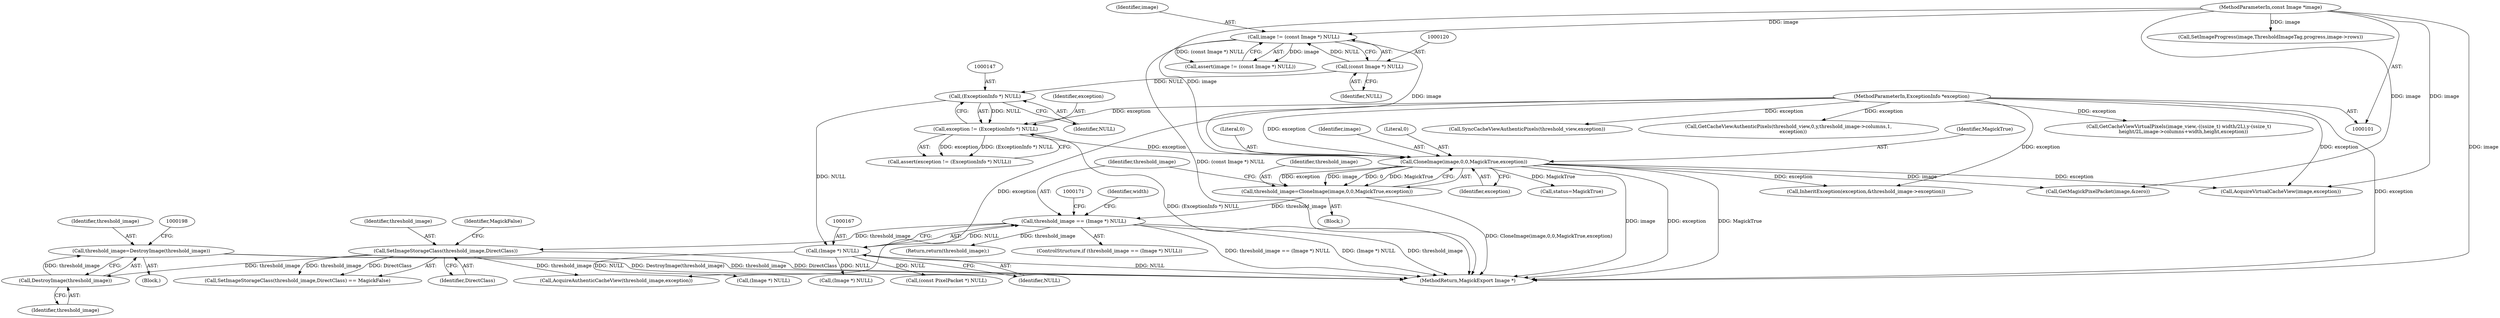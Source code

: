 digraph "0_ImageMagick_55e6dc49f1a381d9d511ee2f888fdc3e3c3e3953@pointer" {
"1000192" [label="(Call,threshold_image=DestroyImage(threshold_image))"];
"1000194" [label="(Call,DestroyImage(threshold_image))"];
"1000181" [label="(Call,SetImageStorageClass(threshold_image,DirectClass))"];
"1000164" [label="(Call,threshold_image == (Image *) NULL)"];
"1000155" [label="(Call,threshold_image=CloneImage(image,0,0,MagickTrue,exception))"];
"1000157" [label="(Call,CloneImage(image,0,0,MagickTrue,exception))"];
"1000117" [label="(Call,image != (const Image *) NULL)"];
"1000102" [label="(MethodParameterIn,const Image *image)"];
"1000119" [label="(Call,(const Image *) NULL)"];
"1000144" [label="(Call,exception != (ExceptionInfo *) NULL)"];
"1000106" [label="(MethodParameterIn,ExceptionInfo *exception)"];
"1000146" [label="(Call,(ExceptionInfo *) NULL)"];
"1000166" [label="(Call,(Image *) NULL)"];
"1000159" [label="(Literal,0)"];
"1000182" [label="(Identifier,threshold_image)"];
"1000889" [label="(MethodReturn,MagickExport Image *)"];
"1000177" [label="(Return,return(threshold_image);)"];
"1000170" [label="(Call,(Image *) NULL)"];
"1000833" [label="(Call,SyncCacheViewAuthenticPixels(threshold_view,exception))"];
"1000166" [label="(Call,(Image *) NULL)"];
"1000158" [label="(Identifier,image)"];
"1000162" [label="(Identifier,exception)"];
"1000282" [label="(Call,GetCacheViewAuthenticPixels(threshold_view,0,y,threshold_image->columns,1,\n      exception))"];
"1000107" [label="(Block,)"];
"1000186" [label="(Call,InheritException(exception,&threshold_image->exception))"];
"1000163" [label="(ControlStructure,if (threshold_image == (Image *) NULL))"];
"1000224" [label="(Call,AcquireAuthenticCacheView(threshold_image,exception))"];
"1000106" [label="(MethodParameterIn,ExceptionInfo *exception)"];
"1000119" [label="(Call,(const Image *) NULL)"];
"1000194" [label="(Call,DestroyImage(threshold_image))"];
"1000184" [label="(Identifier,MagickFalse)"];
"1000116" [label="(Call,assert(image != (const Image *) NULL))"];
"1000175" [label="(Identifier,width)"];
"1000197" [label="(Call,(Image *) NULL)"];
"1000160" [label="(Literal,0)"];
"1000118" [label="(Identifier,image)"];
"1000164" [label="(Call,threshold_image == (Image *) NULL)"];
"1000219" [label="(Call,AcquireVirtualCacheView(image,exception))"];
"1000102" [label="(MethodParameterIn,const Image *image)"];
"1000857" [label="(Call,SetImageProgress(image,ThresholdImageTag,progress,image->rows))"];
"1000161" [label="(Identifier,MagickTrue)"];
"1000155" [label="(Call,threshold_image=CloneImage(image,0,0,MagickTrue,exception))"];
"1000157" [label="(Call,CloneImage(image,0,0,MagickTrue,exception))"];
"1000193" [label="(Identifier,threshold_image)"];
"1000165" [label="(Identifier,threshold_image)"];
"1000156" [label="(Identifier,threshold_image)"];
"1000145" [label="(Identifier,exception)"];
"1000192" [label="(Call,threshold_image=DestroyImage(threshold_image))"];
"1000117" [label="(Call,image != (const Image *) NULL)"];
"1000143" [label="(Call,assert(exception != (ExceptionInfo *) NULL))"];
"1000183" [label="(Identifier,DirectClass)"];
"1000121" [label="(Identifier,NULL)"];
"1000295" [label="(Call,(const PixelPacket *) NULL)"];
"1000180" [label="(Call,SetImageStorageClass(threshold_image,DirectClass) == MagickFalse)"];
"1000144" [label="(Call,exception != (ExceptionInfo *) NULL)"];
"1000200" [label="(Call,status=MagickTrue)"];
"1000146" [label="(Call,(ExceptionInfo *) NULL)"];
"1000206" [label="(Call,GetMagickPixelPacket(image,&zero))"];
"1000195" [label="(Identifier,threshold_image)"];
"1000185" [label="(Block,)"];
"1000148" [label="(Identifier,NULL)"];
"1000181" [label="(Call,SetImageStorageClass(threshold_image,DirectClass))"];
"1000168" [label="(Identifier,NULL)"];
"1000258" [label="(Call,GetCacheViewVirtualPixels(image_view,-((ssize_t) width/2L),y-(ssize_t)\n      height/2L,image->columns+width,height,exception))"];
"1000192" -> "1000185"  [label="AST: "];
"1000192" -> "1000194"  [label="CFG: "];
"1000193" -> "1000192"  [label="AST: "];
"1000194" -> "1000192"  [label="AST: "];
"1000198" -> "1000192"  [label="CFG: "];
"1000192" -> "1000889"  [label="DDG: DestroyImage(threshold_image)"];
"1000192" -> "1000889"  [label="DDG: threshold_image"];
"1000194" -> "1000192"  [label="DDG: threshold_image"];
"1000194" -> "1000195"  [label="CFG: "];
"1000195" -> "1000194"  [label="AST: "];
"1000181" -> "1000194"  [label="DDG: threshold_image"];
"1000181" -> "1000180"  [label="AST: "];
"1000181" -> "1000183"  [label="CFG: "];
"1000182" -> "1000181"  [label="AST: "];
"1000183" -> "1000181"  [label="AST: "];
"1000184" -> "1000181"  [label="CFG: "];
"1000181" -> "1000889"  [label="DDG: DirectClass"];
"1000181" -> "1000180"  [label="DDG: threshold_image"];
"1000181" -> "1000180"  [label="DDG: DirectClass"];
"1000164" -> "1000181"  [label="DDG: threshold_image"];
"1000181" -> "1000224"  [label="DDG: threshold_image"];
"1000164" -> "1000163"  [label="AST: "];
"1000164" -> "1000166"  [label="CFG: "];
"1000165" -> "1000164"  [label="AST: "];
"1000166" -> "1000164"  [label="AST: "];
"1000171" -> "1000164"  [label="CFG: "];
"1000175" -> "1000164"  [label="CFG: "];
"1000164" -> "1000889"  [label="DDG: threshold_image == (Image *) NULL"];
"1000164" -> "1000889"  [label="DDG: (Image *) NULL"];
"1000164" -> "1000889"  [label="DDG: threshold_image"];
"1000155" -> "1000164"  [label="DDG: threshold_image"];
"1000166" -> "1000164"  [label="DDG: NULL"];
"1000164" -> "1000177"  [label="DDG: threshold_image"];
"1000155" -> "1000107"  [label="AST: "];
"1000155" -> "1000157"  [label="CFG: "];
"1000156" -> "1000155"  [label="AST: "];
"1000157" -> "1000155"  [label="AST: "];
"1000165" -> "1000155"  [label="CFG: "];
"1000155" -> "1000889"  [label="DDG: CloneImage(image,0,0,MagickTrue,exception)"];
"1000157" -> "1000155"  [label="DDG: exception"];
"1000157" -> "1000155"  [label="DDG: image"];
"1000157" -> "1000155"  [label="DDG: 0"];
"1000157" -> "1000155"  [label="DDG: MagickTrue"];
"1000157" -> "1000162"  [label="CFG: "];
"1000158" -> "1000157"  [label="AST: "];
"1000159" -> "1000157"  [label="AST: "];
"1000160" -> "1000157"  [label="AST: "];
"1000161" -> "1000157"  [label="AST: "];
"1000162" -> "1000157"  [label="AST: "];
"1000157" -> "1000889"  [label="DDG: image"];
"1000157" -> "1000889"  [label="DDG: exception"];
"1000157" -> "1000889"  [label="DDG: MagickTrue"];
"1000117" -> "1000157"  [label="DDG: image"];
"1000102" -> "1000157"  [label="DDG: image"];
"1000144" -> "1000157"  [label="DDG: exception"];
"1000106" -> "1000157"  [label="DDG: exception"];
"1000157" -> "1000186"  [label="DDG: exception"];
"1000157" -> "1000200"  [label="DDG: MagickTrue"];
"1000157" -> "1000206"  [label="DDG: image"];
"1000157" -> "1000219"  [label="DDG: exception"];
"1000117" -> "1000116"  [label="AST: "];
"1000117" -> "1000119"  [label="CFG: "];
"1000118" -> "1000117"  [label="AST: "];
"1000119" -> "1000117"  [label="AST: "];
"1000116" -> "1000117"  [label="CFG: "];
"1000117" -> "1000889"  [label="DDG: (const Image *) NULL"];
"1000117" -> "1000116"  [label="DDG: image"];
"1000117" -> "1000116"  [label="DDG: (const Image *) NULL"];
"1000102" -> "1000117"  [label="DDG: image"];
"1000119" -> "1000117"  [label="DDG: NULL"];
"1000102" -> "1000101"  [label="AST: "];
"1000102" -> "1000889"  [label="DDG: image"];
"1000102" -> "1000206"  [label="DDG: image"];
"1000102" -> "1000219"  [label="DDG: image"];
"1000102" -> "1000857"  [label="DDG: image"];
"1000119" -> "1000121"  [label="CFG: "];
"1000120" -> "1000119"  [label="AST: "];
"1000121" -> "1000119"  [label="AST: "];
"1000119" -> "1000146"  [label="DDG: NULL"];
"1000144" -> "1000143"  [label="AST: "];
"1000144" -> "1000146"  [label="CFG: "];
"1000145" -> "1000144"  [label="AST: "];
"1000146" -> "1000144"  [label="AST: "];
"1000143" -> "1000144"  [label="CFG: "];
"1000144" -> "1000889"  [label="DDG: (ExceptionInfo *) NULL"];
"1000144" -> "1000143"  [label="DDG: exception"];
"1000144" -> "1000143"  [label="DDG: (ExceptionInfo *) NULL"];
"1000106" -> "1000144"  [label="DDG: exception"];
"1000146" -> "1000144"  [label="DDG: NULL"];
"1000106" -> "1000101"  [label="AST: "];
"1000106" -> "1000889"  [label="DDG: exception"];
"1000106" -> "1000186"  [label="DDG: exception"];
"1000106" -> "1000219"  [label="DDG: exception"];
"1000106" -> "1000224"  [label="DDG: exception"];
"1000106" -> "1000258"  [label="DDG: exception"];
"1000106" -> "1000282"  [label="DDG: exception"];
"1000106" -> "1000833"  [label="DDG: exception"];
"1000146" -> "1000148"  [label="CFG: "];
"1000147" -> "1000146"  [label="AST: "];
"1000148" -> "1000146"  [label="AST: "];
"1000146" -> "1000166"  [label="DDG: NULL"];
"1000166" -> "1000168"  [label="CFG: "];
"1000167" -> "1000166"  [label="AST: "];
"1000168" -> "1000166"  [label="AST: "];
"1000166" -> "1000889"  [label="DDG: NULL"];
"1000166" -> "1000170"  [label="DDG: NULL"];
"1000166" -> "1000197"  [label="DDG: NULL"];
"1000166" -> "1000295"  [label="DDG: NULL"];
}
